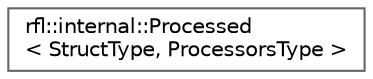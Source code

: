 digraph "类继承关系图"
{
 // LATEX_PDF_SIZE
  bgcolor="transparent";
  edge [fontname=Helvetica,fontsize=10,labelfontname=Helvetica,labelfontsize=10];
  node [fontname=Helvetica,fontsize=10,shape=box,height=0.2,width=0.4];
  rankdir="LR";
  Node0 [id="Node000000",label="rfl::internal::Processed\l\< StructType, ProcessorsType \>",height=0.2,width=0.4,color="grey40", fillcolor="white", style="filled",URL="$structrfl_1_1internal_1_1_processed.html",tooltip=" "];
}
